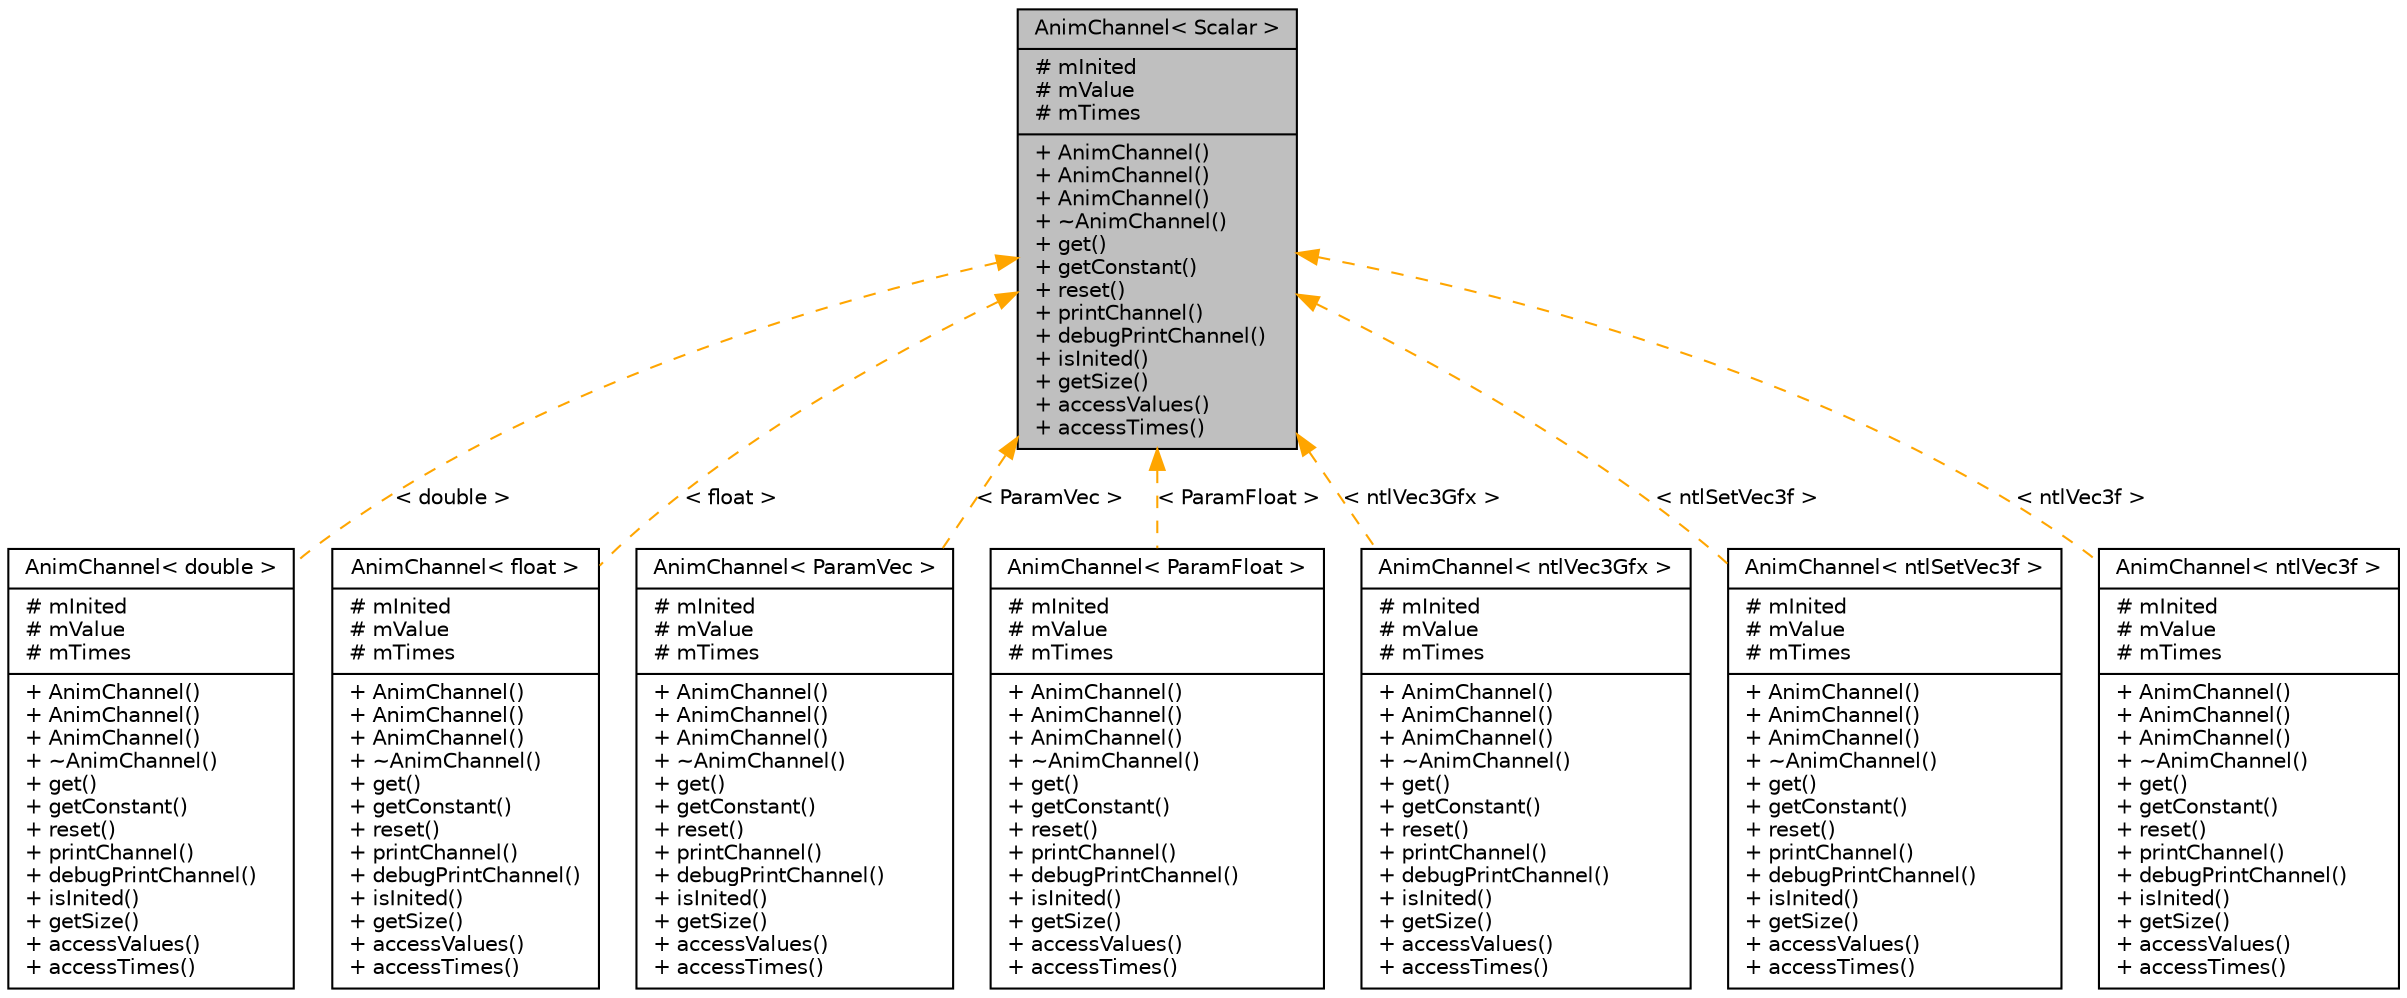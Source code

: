 digraph G
{
  edge [fontname="Helvetica",fontsize="10",labelfontname="Helvetica",labelfontsize="10"];
  node [fontname="Helvetica",fontsize="10",shape=record];
  Node1 [label="{AnimChannel\< Scalar \>\n|# mInited\l# mValue\l# mTimes\l|+ AnimChannel()\l+ AnimChannel()\l+ AnimChannel()\l+ ~AnimChannel()\l+ get()\l+ getConstant()\l+ reset()\l+ printChannel()\l+ debugPrintChannel()\l+ isInited()\l+ getSize()\l+ accessValues()\l+ accessTimes()\l}",height=0.2,width=0.4,color="black", fillcolor="grey75", style="filled" fontcolor="black"];
  Node1 -> Node2 [dir=back,color="orange",fontsize="10",style="dashed",label="\< double \>",fontname="Helvetica"];
  Node2 [label="{AnimChannel\< double \>\n|# mInited\l# mValue\l# mTimes\l|+ AnimChannel()\l+ AnimChannel()\l+ AnimChannel()\l+ ~AnimChannel()\l+ get()\l+ getConstant()\l+ reset()\l+ printChannel()\l+ debugPrintChannel()\l+ isInited()\l+ getSize()\l+ accessValues()\l+ accessTimes()\l}",height=0.2,width=0.4,color="black", fillcolor="white", style="filled",URL="$d1/df5/classAnimChannel.html"];
  Node1 -> Node3 [dir=back,color="orange",fontsize="10",style="dashed",label="\< float \>",fontname="Helvetica"];
  Node3 [label="{AnimChannel\< float \>\n|# mInited\l# mValue\l# mTimes\l|+ AnimChannel()\l+ AnimChannel()\l+ AnimChannel()\l+ ~AnimChannel()\l+ get()\l+ getConstant()\l+ reset()\l+ printChannel()\l+ debugPrintChannel()\l+ isInited()\l+ getSize()\l+ accessValues()\l+ accessTimes()\l}",height=0.2,width=0.4,color="black", fillcolor="white", style="filled",URL="$d1/df5/classAnimChannel.html"];
  Node1 -> Node4 [dir=back,color="orange",fontsize="10",style="dashed",label="\< ParamVec \>",fontname="Helvetica"];
  Node4 [label="{AnimChannel\< ParamVec \>\n|# mInited\l# mValue\l# mTimes\l|+ AnimChannel()\l+ AnimChannel()\l+ AnimChannel()\l+ ~AnimChannel()\l+ get()\l+ getConstant()\l+ reset()\l+ printChannel()\l+ debugPrintChannel()\l+ isInited()\l+ getSize()\l+ accessValues()\l+ accessTimes()\l}",height=0.2,width=0.4,color="black", fillcolor="white", style="filled",URL="$d1/df5/classAnimChannel.html"];
  Node1 -> Node5 [dir=back,color="orange",fontsize="10",style="dashed",label="\< ParamFloat \>",fontname="Helvetica"];
  Node5 [label="{AnimChannel\< ParamFloat \>\n|# mInited\l# mValue\l# mTimes\l|+ AnimChannel()\l+ AnimChannel()\l+ AnimChannel()\l+ ~AnimChannel()\l+ get()\l+ getConstant()\l+ reset()\l+ printChannel()\l+ debugPrintChannel()\l+ isInited()\l+ getSize()\l+ accessValues()\l+ accessTimes()\l}",height=0.2,width=0.4,color="black", fillcolor="white", style="filled",URL="$d1/df5/classAnimChannel.html"];
  Node1 -> Node6 [dir=back,color="orange",fontsize="10",style="dashed",label="\< ntlVec3Gfx \>",fontname="Helvetica"];
  Node6 [label="{AnimChannel\< ntlVec3Gfx \>\n|# mInited\l# mValue\l# mTimes\l|+ AnimChannel()\l+ AnimChannel()\l+ AnimChannel()\l+ ~AnimChannel()\l+ get()\l+ getConstant()\l+ reset()\l+ printChannel()\l+ debugPrintChannel()\l+ isInited()\l+ getSize()\l+ accessValues()\l+ accessTimes()\l}",height=0.2,width=0.4,color="black", fillcolor="white", style="filled",URL="$d1/df5/classAnimChannel.html"];
  Node1 -> Node7 [dir=back,color="orange",fontsize="10",style="dashed",label="\< ntlSetVec3f \>",fontname="Helvetica"];
  Node7 [label="{AnimChannel\< ntlSetVec3f \>\n|# mInited\l# mValue\l# mTimes\l|+ AnimChannel()\l+ AnimChannel()\l+ AnimChannel()\l+ ~AnimChannel()\l+ get()\l+ getConstant()\l+ reset()\l+ printChannel()\l+ debugPrintChannel()\l+ isInited()\l+ getSize()\l+ accessValues()\l+ accessTimes()\l}",height=0.2,width=0.4,color="black", fillcolor="white", style="filled",URL="$d1/df5/classAnimChannel.html"];
  Node1 -> Node8 [dir=back,color="orange",fontsize="10",style="dashed",label="\< ntlVec3f \>",fontname="Helvetica"];
  Node8 [label="{AnimChannel\< ntlVec3f \>\n|# mInited\l# mValue\l# mTimes\l|+ AnimChannel()\l+ AnimChannel()\l+ AnimChannel()\l+ ~AnimChannel()\l+ get()\l+ getConstant()\l+ reset()\l+ printChannel()\l+ debugPrintChannel()\l+ isInited()\l+ getSize()\l+ accessValues()\l+ accessTimes()\l}",height=0.2,width=0.4,color="black", fillcolor="white", style="filled",URL="$d1/df5/classAnimChannel.html"];
}
